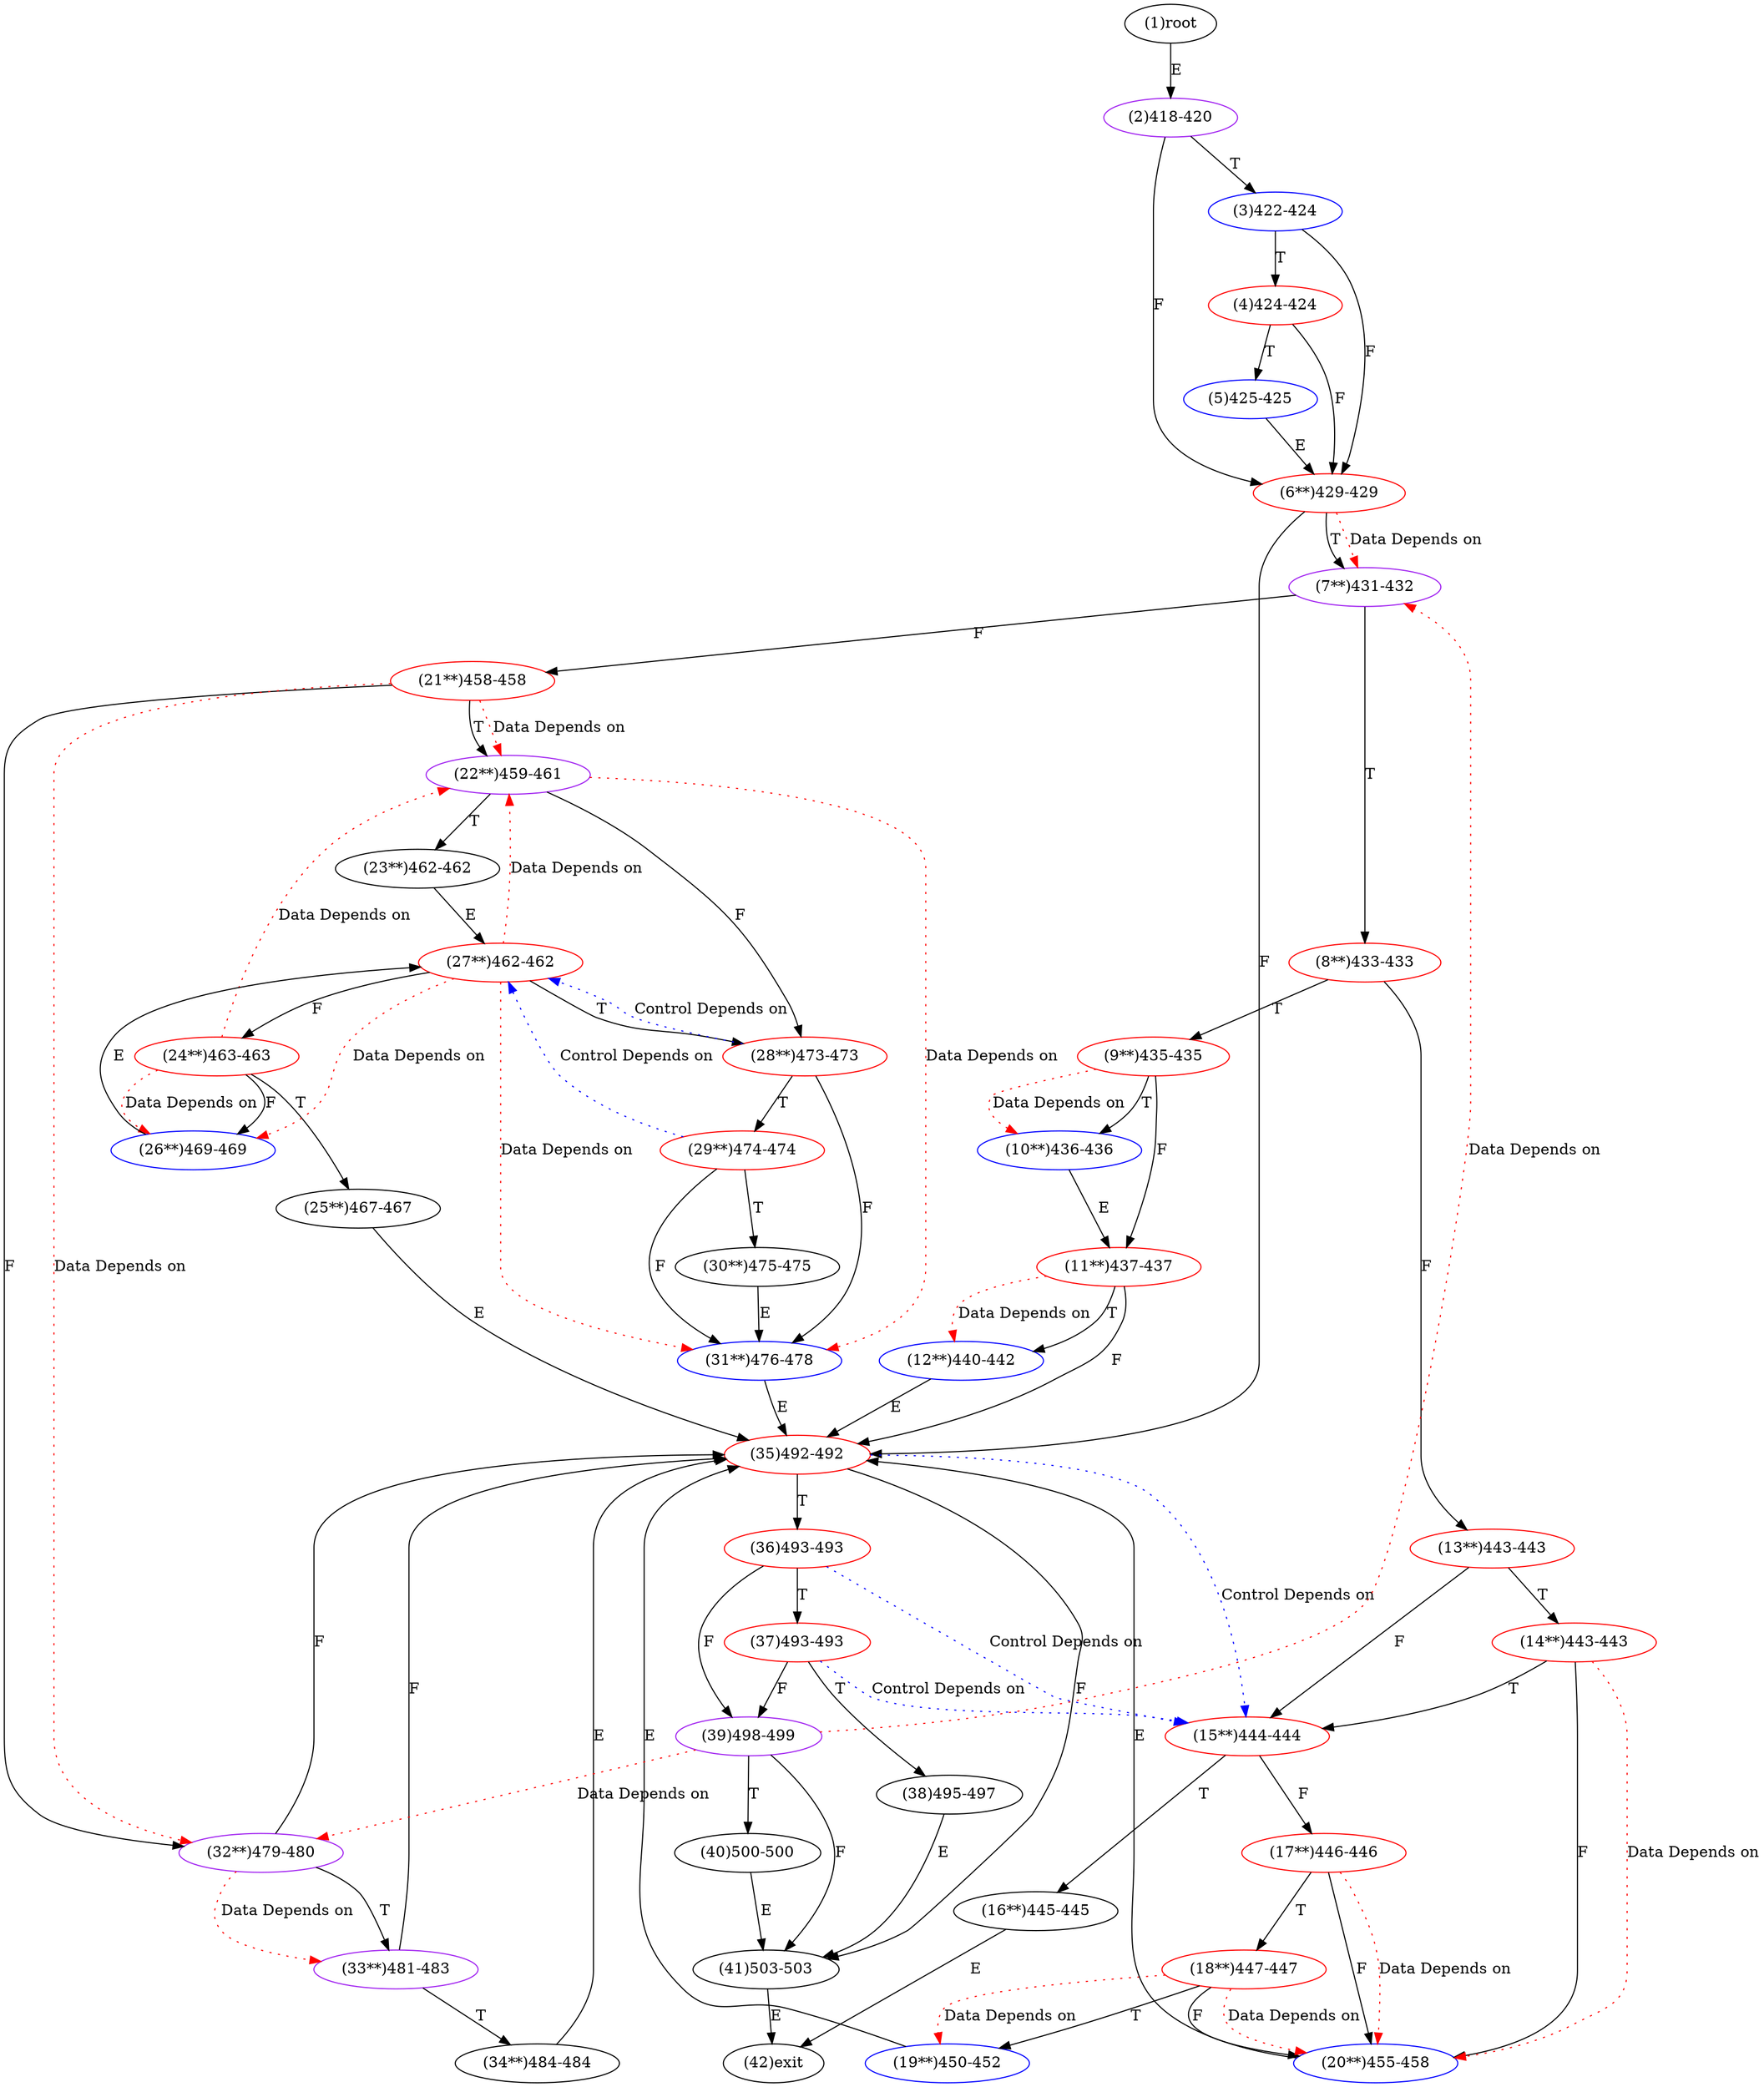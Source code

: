 digraph "" { 
1[ label="(1)root"];
2[ label="(2)418-420",color=purple];
3[ label="(3)422-424",color=blue];
4[ label="(4)424-424",color=red];
5[ label="(5)425-425",color=blue];
6[ label="(6**)429-429",color=red];
7[ label="(7**)431-432",color=purple];
8[ label="(8**)433-433",color=red];
9[ label="(9**)435-435",color=red];
10[ label="(10**)436-436",color=blue];
11[ label="(11**)437-437",color=red];
12[ label="(12**)440-442",color=blue];
13[ label="(13**)443-443",color=red];
14[ label="(14**)443-443",color=red];
15[ label="(15**)444-444",color=red];
17[ label="(17**)446-446",color=red];
16[ label="(16**)445-445"];
19[ label="(19**)450-452",color=blue];
18[ label="(18**)447-447",color=red];
21[ label="(21**)458-458",color=red];
20[ label="(20**)455-458",color=blue];
23[ label="(23**)462-462"];
22[ label="(22**)459-461",color=purple];
25[ label="(25**)467-467"];
24[ label="(24**)463-463",color=red];
27[ label="(27**)462-462",color=red];
26[ label="(26**)469-469",color=blue];
29[ label="(29**)474-474",color=red];
28[ label="(28**)473-473",color=red];
31[ label="(31**)476-478",color=blue];
30[ label="(30**)475-475"];
34[ label="(34**)484-484"];
35[ label="(35)492-492",color=red];
32[ label="(32**)479-480",color=purple];
33[ label="(33**)481-483",color=purple];
38[ label="(38)495-497"];
39[ label="(39)498-499",color=purple];
36[ label="(36)493-493",color=red];
37[ label="(37)493-493",color=red];
42[ label="(42)exit"];
40[ label="(40)500-500"];
41[ label="(41)503-503"];
1->2[ label="E"];
2->6[ label="F"];
2->3[ label="T"];
3->6[ label="F"];
3->4[ label="T"];
4->6[ label="F"];
4->5[ label="T"];
5->6[ label="E"];
6->35[ label="F"];
6->7[ label="T"];
7->21[ label="F"];
7->8[ label="T"];
8->13[ label="F"];
8->9[ label="T"];
9->11[ label="F"];
9->10[ label="T"];
10->11[ label="E"];
11->35[ label="F"];
11->12[ label="T"];
12->35[ label="E"];
13->15[ label="F"];
13->14[ label="T"];
14->20[ label="F"];
14->15[ label="T"];
15->17[ label="F"];
15->16[ label="T"];
16->42[ label="E"];
17->20[ label="F"];
17->18[ label="T"];
18->20[ label="F"];
18->19[ label="T"];
19->35[ label="E"];
20->35[ label="E"];
21->32[ label="F"];
21->22[ label="T"];
22->28[ label="F"];
22->23[ label="T"];
23->27[ label="E"];
24->26[ label="F"];
24->25[ label="T"];
25->35[ label="E"];
26->27[ label="E"];
27->24[ label="F"];
27->28[ label="T"];
28->31[ label="F"];
28->29[ label="T"];
29->31[ label="F"];
29->30[ label="T"];
30->31[ label="E"];
31->35[ label="E"];
32->35[ label="F"];
32->33[ label="T"];
33->35[ label="F"];
33->34[ label="T"];
34->35[ label="E"];
35->41[ label="F"];
35->36[ label="T"];
36->39[ label="F"];
36->37[ label="T"];
37->39[ label="F"];
37->38[ label="T"];
38->41[ label="E"];
39->41[ label="F"];
39->40[ label="T"];
40->41[ label="E"];
41->42[ label="E"];
6->7[ color="red" label="Data Depends on" style = dotted ];
9->10[ color="red" label="Data Depends on" style = dotted ];
11->12[ color="red" label="Data Depends on" style = dotted ];
14->20[ color="red" label="Data Depends on" style = dotted ];
17->20[ color="red" label="Data Depends on" style = dotted ];
18->19[ color="red" label="Data Depends on" style = dotted ];
18->20[ color="red" label="Data Depends on" style = dotted ];
21->22[ color="red" label="Data Depends on" style = dotted ];
21->32[ color="red" label="Data Depends on" style = dotted ];
22->31[ color="red" label="Data Depends on" style = dotted ];
24->26[ color="red" label="Data Depends on" style = dotted ];
24->22[ color="red" label="Data Depends on" style = dotted ];
27->26[ color="red" label="Data Depends on" style = dotted ];
27->31[ color="red" label="Data Depends on" style = dotted ];
27->22[ color="red" label="Data Depends on" style = dotted ];
29->27[ color="blue" label="Control Depends on" style = dotted ];
28->27[ color="blue" label="Control Depends on" style = dotted ];
35->15[ color="blue" label="Control Depends on" style = dotted ];
32->33[ color="red" label="Data Depends on" style = dotted ];
39->7[ color="red" label="Data Depends on" style = dotted ];
39->32[ color="red" label="Data Depends on" style = dotted ];
36->15[ color="blue" label="Control Depends on" style = dotted ];
37->15[ color="blue" label="Control Depends on" style = dotted ];
}